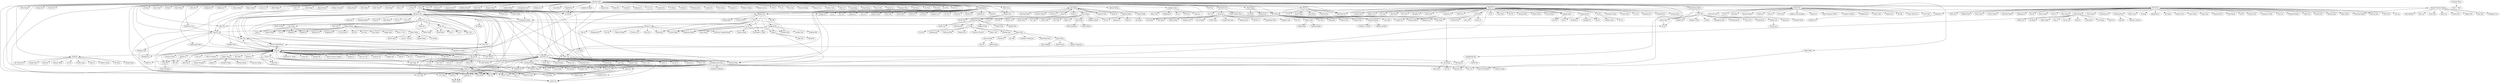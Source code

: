 strict digraph G{
"Enhong Chen" -> "Qi Liu"
"Enhong Chen" -> "Biao Xiang"
"Enhong Chen" -> "Fangshuang Tang"
"Enhong Chen" -> "Biao Chang"
"Enhong Chen" -> "Hengshu Zhu"
"Enhong Chen" -> "Chang Tan"
"Enhong Chen" -> "Chunni Dai"
"Enhong Chen" -> "Huanhuan Cao"
"Enhong Chen" -> "Jilei Tian"
"Enhong Chen" -> "Le Wu"
"Enhong Chen" -> "Tengfei Bao"
"Enhong Chen" -> "Lei Zhang"
"Enhong Chen" -> "Jie Yang"
"Enhong Chen" -> "Zaiyi Chen"
"Enhong Chen" -> "Qi Zhou"
"Enhong Chen" -> "Yijun Wang"
"Enhong Chen" -> "Zongda Wu"
"Enhong Chen" -> "Zhen Pan"
"Enhong Chen" -> "Tong Xu"
"Enhong Chen" -> "Haiping Ma"
"Enhong Chen" -> "Hongjie Lin"
"Enhong Chen" -> "Hongke Zhao"
"Enhong Chen" -> "Ruoyan Kong"
"Enhong Chen" -> "Xianyu Zeng"
"Enhong Chen" -> "Liyuan Liu"
"Enhong Chen" -> "Zhen Wangy"
"Enhong Chen" -> "Chu Guan"
"Enhong Chen" -> "Xinjiang Lu"
"Enhong Chen" -> "Xiaolin Li"
"Enhong Chen" -> "Xin Li"
"Enhong Chen" -> "Guandong Xu"
"Enhong Chen" -> "Lin Li"
"Enhong Chen" -> "Aiqing Huang"
"Enhong Chen" -> "Wenjun Ouyang"
"Enhong Chen" -> "Zheng Dong"
"Enhong Chen" -> "Zhen Wang"
"Enhong Chen" -> "Zefan Shen"
"Enhong Chen" -> "Yubo Wang"
"Enhong Chen" -> "Yitan Li"
"Enhong Chen" -> "Guangxiang Zeng"
"Enhong Chen" -> "Ji Chen"
"Enhong Chen" -> "Kuifei Yu"
"Enhong Chen" -> "Bo Li"
"Enhong Chen" -> "Dong Liu"
"Enhong Chen" -> "Lingyang Chu"
"Enhong Chen" -> "Zhefeng Wang"
"Enhong Chen" -> "Zijin Zhao"
"Enhong Chen" -> "Xiangyu Zhao"
"Enhong Chen" -> "Hao Zhong"
"Enhong Chen" -> "Guifeng Wang"
"Enhong Chen" -> "Guangming Guo"
"Enhong Chen" -> "Yingling Liu"
"Enhong Chen" -> "Defu Lian"
"Enhong Chen" -> "Yong Rui"
"Enhong Chen" -> "Cong Zhao"
"Enhong Chen" -> "Zhen Liao"
"Enhong Chen" -> "Yu Yang"
"Enhong Chen" -> "Shafqat Ali Shad"
"Enhong Chen" -> "Hao Wang"
"Enhong Chen" -> "Qiming Luo"
"Enhong Chen" -> "Xiang Wu"
"Enhong Chen" -> "Liang He"
"Enhong Chen" -> "Jingsong Lv"
"Enhong Chen" -> "Can Cao"
"Enhong Chen" -> "Guoping Hu"
"Enhong Chen" -> "Yi Zheng"
"Enhong Chen" -> "Guiling Li"
"Enhong Chen" -> "Baoxing Huai"
"Enhong Chen" -> "Junping Du"
"Enhong Chen" -> "Kun Zhang"
"Enhong Chen" -> "Guangyi Lv"
"Enhong Chen" -> "Zhenya Huang"
"Enhong Chen" -> "Mingyong Gao"
"Enhong Chen" -> "Si Wei"
"Enhong Chen" -> "Yu Su"
"Enhong Chen" -> "Bai Long"
"Enhong Chen" -> "Xiaowei Zhong"
"Enhong Chen" -> "Zhiyuan Liu"
"Enhong Chen" -> "Jianhui Chen"
"Enhong Chen" -> "Qing Cui"
"Enhong Chen" -> "Liang Jiang"
"Enhong Chen" -> "Tong Zhang"
"Enhong Chen" -> "Run-ze Wu"
"Enhong Chen" -> "Yuping Liu"
"Enhong Chen" -> "Zhigang Chen"
"Enhong Chen" -> "Xueying Li"
"Enhong Chen" -> "Lei Duan"
"Enhong Chen" -> "Wan Ng"
"Enhong Chen" -> "Kai Zheng"
"Enhong Chen" -> "Fan Ye"
"Xinjiang Lu" -> "Jingci Ming"
"Kai Zheng" -> "Hoyoung Jueng"
"Kai Zheng" -> "Jiajie Xu"
"Kai Zheng" -> "Haozhou Wang"
"Kai Zheng" -> "Guohui Li"
"Kai Zheng" -> "Shuo Shang"
"Kai Zheng" -> "Guohe Li"
"Defu Lian" -> "Yuyang Ye"
"Defu Lian" -> "Wenya Zhu"
"Defu Lian" -> "Zhenyu Zhang"
"Defu Lian" -> "Xianming Li"
"Defu Lian" -> "Richang Hong"
"Le Wu" -> "Minghui Qiu"
"Qi Liu" -> "Yefan Tao"
"Hengshu Zhu" -> "Huang Xu"
"Hengshu Zhu" -> "Zhiwen Yu"
"Hengshu Zhu" -> "Bin Guo"
"Hengshu Zhu" -> "Chen Zhu"
"Hengshu Zhu" -> "Bo Jin"
"Hengshu Zhu" -> "Li Guo"
"Hengshu Zhu" -> "Chao Zhang"
"Hengshu Zhu" -> "Huayu Li"
"Hengshu Zhu" -> "Chen Zhu"
"Hengshu Zhu" -> "Pengliang Ding"
"Hengshu Zhu" -> "Fang Xie"
"Hengshu Zhu" -> "Qing Wang"
"Hengshu Zhu" -> "Wei Hu"
"Hengshu Zhu" -> "Yuan Yao"
"Hengshu Zhu" -> "Yuan Zuo"
"Tong Xu" -> "Guannan Liu"
"Tong Xu" -> "Guoqing Chen"
"Zhen Liao" -> "Xiaohui Sun"
"Zhen Liao" -> "Ho-Jin Choi"
"Fangshuang Tang" -> "Yong Ge"
"Guoqing Chen" -> "Can Chen"
"Bo Jin" -> "Chao Che"
"Bo Jin" -> "Kuifei Yu"
"Bo Jin" -> "Yue Qu"
"Bo Jin" -> "Li Guo"
"Bo Jin" -> "Cuili Yao"
"Bo Jin" -> "Ruiyun Yu"
"Bo Jin" -> "Qiang Zhang"
"Yong Ge" -> "Chuan He"
"Minghui Qiu" -> "Qi Li"
"Minghui Qiu" -> "Shi Zhi"
"Minghui Qiu" -> "Qiming Diao"
"Minghui Qiu" -> "Chao-Yuan Wu"
"Minghui Qiu" -> "Wei Dong"
"Jiajie Xu" -> "Huiwen Liu"
"Jiajie Xu" -> "Kai Zheng"
"Jiajie Xu" -> "Lan Du"
"Jiajie Xu" -> "Xian Wu"
"Shuo Shang" -> "Jiajun Liu"
"Shuo Shang" -> "Kun Zhao"
"Shuo Shang" -> "Philipp Sommer"
"Shuo Shang" -> "Brano Kusy"
"Shuo Shang" -> "Lisi Chen"
"Shuo Shang" -> "Zhewei Wei"
"Bin Guo" -> "Zhitao Wang"
"Bin Guo" -> "Liang Wang"
"Bin Guo" -> "Tao Ku"
"Bin Guo" -> "Fei Yi"
"Bin Guo" -> "Miao Tian"
"Zhiwen Yu" -> "Zhu Wang"
"Zhiwen Yu" -> "Huilei He"
"Zhiwen Yu" -> "Jilei Tian"
"Zhiwen Yu" -> "Runhe Huang"
"Zhiwen Yu" -> "Daqing Zhang"
"Qi Li" -> "Hengtong Zhang"
"Qi Li" -> "Lu Su"
"Qi Li" -> "Yunlong Feng"
"Qi Li" -> "Chuishi Meng"
"Qi Li" -> "Yusheng Xie"
"Qi Li" -> "Christopher J. Quinn"
"Daqing Zhang" -> "Leye Wang"
"Daqing Zhang" -> "Dingqi Yang"
"Daqing Zhang" -> "Brian Y. Lim"
"Daqing Zhang" -> "Xiaojuan Ma"
"Daqing Zhang" -> "Tianben Wang"
"Daqing Zhang" -> "Tao Gu"
"Daqing Zhang" -> "Hongbo Ni"
"Daqing Zhang" -> "Jiangbo Jia"
"Daqing Zhang" -> "Jing Lv"
"Daqing Zhang" -> "Dingqi Yang"
"Daqing Zhang" -> "Bingqing Qu"
"Daqing Zhang" -> "Haoyi Xiong"
"Daqing Zhang" -> "J. Paul Gibson"
"Daqing Zhang" -> "Jie Zhu"
"Daqing Zhang" -> "Xiao Han"
"Daqing Zhang" -> "Tianben Wang"
"Raja Jurdak" -> "Kewei Zhang"
"Raja Jurdak" -> "Reza Arablouei"
"Haoyi Xiong" -> "Jinghe Zhang"
"Haoyi Xiong" -> "Yu Huang"
"Haoyi Xiong" -> "Kevin Leach"
"Haoyi Xiong" -> "Laura E. Barnes"
"Heng Ji" -> "Wenqi He"
"Heng Ji" -> "Meng Qu"
"Heng Ji" -> "Zeqiu Wu"
"Lu Su" -> "Zhaoran Wang"
"Lu Su" -> "Shiyu Wang"
"Enhong Chen" -> "Xiaohui Sun"
"Enhong Chen" -> "Xiaojun Quan"
"Enhong Chen" -> "Linpeng Tang"
"Enhong Chen" -> "Haocheng Wu"
"Xiaojun Quan" -> "Wenyu Dou"
"Xiaojun Quan" -> "Xingliang Ni"
"Xiaojun Quan" -> "Zhi Lu"
"Xiaojun Quan" -> "Bei Hua"
"Xiaojun Quan" -> "Gang Liu"
"Hongke Zhao" -> "Yong Ge"
"Le Wu" -> "Richang Hong"
"Qi Liu" -> "Yuyang Ye"
"Qi Liu" -> "Wenya Zhu"
"Qi Liu" -> "Tong Xu"
"Qi Liu" -> "Yuefan Deng"
"Qi Liu" -> "Hao Zhong"
"Hengshu Zhu" -> "Guannan Liu"
"Hengshu Zhu" -> "Meng Qu"
"Xiaohui Sun" -> "Dongyeop Kang"
"Xiaohui Sun" -> "Ho-Jin Choi"
"Linpeng Tang" -> "Kai Shu"
"Linpeng Tang" -> "Wan Li"
"Dongyeop Kang" -> "Woosang Lim"
"Dongyeop Kang" -> "U. Kang"
"Dongyeop Kang" -> "Donggyun Han"
"Dongyeop Kang" -> "Nahea Park"
"Dongyeop Kang" -> "Sangtae Kim"
"Dongyeop Kang" -> "Soobin Lee"
"Meng Qu" -> "Qiao Li"
"Meng Qu" -> "Weiwei Chen"
"Meng Qu" -> "Jingyuan Yang"
"Yong Ge" -> "Xindong Wu"
"Chen Zhu" -> "Spiros Papadimitriou"
"Guannan Liu" -> "Can Chen"
"Spiros Papadimitriou" -> "Yong Ge"
"U. Kang" -> "Francesco Silvestri"
"U. Kang" -> "Jihoon Choi"
"U. Kang" -> "Lee Sael"
"U. Kang" -> "Jinhong Jung"
"U. Kang" -> "Woojeong Jin"
"U. Kang" -> "Lee Sael"
"U. Kang" -> "Namyong Park"
"Enhong Chen" -> "Nicholas Jing Yuan"
"Enhong Chen" -> "Zhongmou Li"
"Enhong Chen" -> "Jiannan Wang"
"Enhong Chen" -> "Derek Hao Hu"
"Enhong Chen" -> "Richang Hong"
"Enhong Chen" -> "Fei Tian"
"Biao Xiang" -> "Lei Zhang"
"Chu Guan" -> "Jingci Ming"
"Nicholas Jing Yuan" -> "Zhenyu Zhang"
"Nicholas Jing Yuan" -> "Kieran McDonald"
"Nicholas Jing Yuan" -> "Lian Duan"
"Nicholas Jing Yuan" -> "Honghao Wei"
"Nicholas Jing Yuan" -> "Chuan Cao"
"Nicholas Jing Yuan" -> "Hao Fu"
"Nicholas Jing Yuan" -> "Yuan Zhong"
"Nicholas Jing Yuan" -> "Wen Zhong"
"Qi Liu" -> "Zongda Wu"
"Qi Liu" -> "Chen Zhu"
"Qi Liu" -> "Guangxiang Zeng"
"Hengshu Zhu" -> "Junming Liu"
"Derek Hao Hu" -> "Xian-Xing Zhang"
"Derek Hao Hu" -> "Hua Liu"
"Derek Hao Hu" -> "Yang Gao"
"Meng Qu" -> "Hao Zhong"
"Chen Zhu" -> "Yuan Zuo"
"Yang Gao" -> "Huihui Wang"
"Yang Gao" -> "Yinghuan Shi"
"Yang Gao" -> "Su-Qi Wang"
"Yang Gao" -> "Yu-Bin Yang"
"Yang Gao" -> "Guang-Peng Chen"
"Yang Gao" -> "Tingting Zhai"
"Yang Gao" -> "Wenbin Li"
"Yang Gao" -> "Shangdong Yang"
"Yang Gao" -> "Xingguo Chen"
"Junming Liu" -> "Leilei Sun"
"Guannan Liu" -> "Spiros Papadimitriou"
"Spiros Papadimitriou" -> "Ananthram Swami"
"Enhong Chen" -> "Chen Zhu"
"Enhong Chen" -> "Guangzhong Sun"
"Biao Xiang" -> "Tong Xu"
"Guangzhong Sun" -> "Xianming Li"
"Guangzhong Sun" -> "Xichen Wu"
"Guangzhong Sun" -> "Jianxun Lian"
"Qi Liu" -> "Lei Zhang"
"Qi Liu" -> "Hengshu Zhu"
"Dongyeop Kang" -> "Lee Sael"
"Tong Xu" -> "Yanjie Fu"
"Yanjie Fu" -> "Xiaolin Li"
"Yanjie Fu" -> "Xinjiang Lu"
"Yanjie Fu" -> "Qiao Li"
"Yanjie Fu" -> "Lian Duan"
"Yanjie Fu" -> "Can Chen"
"Yanjie Fu" -> "Yong Ge"
"Enhong Chen" -> "Minghui Qiu"
"Enhong Chen" -> "Yingzi Wang"
"Enhong Chen" -> "Haifang Li"
"Hengshu Zhu" -> "Jingyuan Yang"
"Minghui Qiu" -> "Fenglong Ma"
"Tengfei Bao" -> "Lei Zhang"
"Fenglong Ma" -> "Houping Xiao"
"Fenglong Ma" -> "Guangxu Xun"
"Fenglong Ma" -> "Vishrawas Gopalakrishnan"
"Fenglong Ma" -> "Heng Ji"
"Enhong Chen" -> "Yong Ge"
"Enhong Chen" -> "Fuzheng Zhang"
"Fuzheng Zhang" -> "Zhenyu Zhang"
"Fuzheng Zhang" -> "Honghao Wei"
"Fuzheng Zhang" -> "Chuan Cao"
"Fuzheng Zhang" -> "Hao Fu"
"Fuzheng Zhang" -> "Yuan Zhong"
"Fuzheng Zhang" -> "Wen Zhong"
"Fuzheng Zhang" -> "Jianxun Lian"
"Fuzheng Zhang" -> "Yingmin Zhou"
"Yong Ge" -> "Hasan Timucin Ozdemir"
"Yong Ge" -> "Jannite Yu"
"Yong Ge" -> "Kuo Chu Lee"
"Yong Ge" -> "Yong Rui"
"Yong Ge" -> "Danhuai Guo"
"Yong Ge" -> "Yingqiu Zhu"
"Yong Ge" -> "Wei Xu"
"Yong Ge" -> "Yuanchun Zhou"
"Yong Ge" -> "Zijun Yao"
"Yong Ge" -> "Yanchi Liu"
"Yong Ge" -> "Bo Jin"
"Yong Ge" -> "Li Guo"
"Yong Ge" -> "Chao Zhang"
"Yong Ge" -> "Bo Liu"
"Yong Ge" -> "Changxia Tao"
"Yong Ge" -> "Yuan Ge"
"Yong Ge" -> "Chuanren Liu"
"Yong Ge" -> "Wei Geng"
"Yong Ge" -> "Matt Perkins"
"Yong Ge" -> "Keli Xiao"
"Yong Ge" -> "Marco Gruteser"
"Yong Ge" -> "Min Ding"
"Yong Ge" -> "Siming Li"
"Yong Ge" -> "Ramendra K. Sahoo"
"Nicholas Jing Yuan" -> "Yanjie Fu"
"Nicholas Jing Yuan" -> "Yoshihide Sekimoto"
"Xiaolin Li" -> "Jingci Ming"
"Hengshu Zhu" -> "Hao Zhong"
"Haifang Li" -> "Nenghai Yu"
"Yuanchun Zhou" -> "Liang Wu"
"Yuanchun Zhou" -> "Bin Cao"
"Yanchi Liu" -> "Jing Yuan"
"Zijun Yao" -> "Bin Liu"
"Zijun Yao" -> "Yong Ge"
"Chuanren Liu" -> "Mingfei Teng"
"Chuanren Liu" -> "March Liao"
"Chuanren Liu" -> "Vivian Zhu"
"Chuanren Liu" -> "Kai Zhang"
"Chuanren Liu" -> "Bowen Du"
"Chuanren Liu" -> "Zhenshan Hou"
"Chuanren Liu" -> "Leilei Sun"
"Chuanren Liu" -> "Chonghui Guo"
"Chuanren Liu" -> "Yanming Xie"
"Chuanren Liu" -> "Yong Ge"
"Junming Liu" -> "Qiao Li"
"Junming Liu" -> "Weiwei Chen"
"Junming Liu" -> "Jingyuan Yang"
"Yong Rui" -> "Lin Qiu"
"Yong Rui" -> "Fuchen Long"
"Yong Rui" -> "Yehao Li"
"Yong Rui" -> "Yanhua Cheng"
"Yong Rui" -> "Xin Zhao"
"Yong Rui" -> "Yinting Wang"
"Yong Rui" -> "Ah Chung Tsoi"
"Yong Rui" -> "Shaojie Zhuo"
"Yong Rui" -> "Ping Tan"
"Yong Rui" -> "Kuiyuan Yang"
"Yanjie Fu" -> "Chu Guan"
"Kai Zhang" -> "Ting Chen"
"Enhong Chen" -> "Miao Zhang"
"Miao Zhang" -> "Zhifang Liao"
"Miao Zhang" -> "Ya Zhang"
"Qi Liu" -> "Keli Xiao"
"Enhong Chen" -> "Chuanren Liu"
"Enhong Chen" -> "Yong Ge"
"Chuanren Liu" -> "Hao Zhong"
"Chuanren Liu" -> "Xinjiang Lu"
"Chuanren Liu" -> "Jingyuan Yang"
"Chuanren Liu" -> "Wei Geng"
"Chuanren Liu" -> "Matt Perkins"
"Chuanren Liu" -> "Lian Duan"
"Chuanren Liu" -> "Yong Tang"
"Le Wu" -> "Nicholas Jing Yuan"
"Qi Liu" -> "Linpeng Tang"
"Nicholas Jing Yuan" -> "Songhua Xu"
"Zhiwen Yu" -> "Alvin Chin"
"Zhu Wang" -> "Tianben Wang"
"Zhu Wang" -> "Tao Gu"
"Zhu Wang" -> "Hongbo Ni"
"Zhu Wang" -> "Jiangbo Jia"
"Zhu Wang" -> "Jing Lv"
"Enhong Chen" -> "Wei Wu"
"Wei Wu" -> "Kai Zhang"
"Wei Wu" -> "Haocheng Wu"
"Wei Wu" -> "Yu Wu"
"Wei Wu" -> "Xiang Zhang"
"Wei Wu" -> "Fang Wang"
"Nicholas Jing Yuan" -> "Dan Luo"
"Hengshu Zhu" -> "Yanjie Fu"
"Yu Wu" -> "Chen Xing"
"Yanjie Fu" -> "Spiros Papadimitriou"
"Enhong Chen" -> "Ping Luo"
"Yong Ge" -> "Zhenyu Zhang"
"Yong Ge" -> "Qi Liu"
"Yong Ge" -> "Jing Yuan"
"Ping Luo" -> "Yading Yue"
"Ping Luo" -> "Xin Jin"
"Ping Luo" -> "Jia He"
"Ping Luo" -> "Kai Shu"
"Ping Luo" -> "Wan Li"
"Ping Luo" -> "Linpeng Tang"
"Ping Luo" -> "Wei Shen"
"Ping Luo" -> "Min Wang"
"Ping Luo" -> "Xu Pu"
"Ping Luo" -> "Yuhong Xiong"
"Ping Luo" -> "Yong Zhao"
"Ping Luo" -> "Fen Lin"
"Ping Luo" -> "Shicong Feng"
"Ping Luo" -> "Baoyao Zhou"
"Ping Luo" -> "Liwei Zheng"
"Ping Luo" -> "Dan Luo"
"Ping Luo" -> "Yuhong Xiong"
"Ping Luo" -> "Bingduan Lin"
"Ping Luo" -> "Shengwen Yang"
"Ping Luo" -> "Xukun Shen"
"Ping Luo" -> "Su Yan"
"Ping Luo" -> "Zhiqiang Liu"
"Ping Luo" -> "Yong Zhao"
"Ping Luo" -> "Zhongzhi Shi"
"Ping Luo" -> "Xiao Jiang"
"Ping Luo" -> "Yuhong Xiong"
"Ping Luo" -> "Guoxing Zhan"
"Ping Luo" -> "Ganbin Zhou"
"Ping Luo" -> "Rongyu Cao"
"Ping Luo" -> "Bo Chen"
"Ping Luo" -> "Jiaxi Tang"
"Ping Luo" -> "Rui Chen"
"Ping Luo" -> "Zhongjie Yu"
"Ping Luo" -> "Xudong Ma"
"Ping Luo" -> "Xiang Ao"
"Hengshu Zhu" -> "Spiros Papadimitriou"
"Wei Shen" -> "Yinan Liu"
"Wei Shen" -> "Chenwei Ran"
"Wei Shen" -> "Xuan Zhu"
"Jia He" -> "Guoping Long"
"Jia He" -> "Xin Yin"
"Guandong Xu" -> "Zongda Wu"
"Guandong Xu" -> "Rong Pan"
"Guandong Xu" -> "Zhiwen Hu"
"Guandong Xu" -> "Jianfeng Lu"
"Guandong Xu" -> "Liang Hu"
"Guandong Xu" -> "Wei Cao"
"Guandong Xu" -> "Zhiping Gu"
"Guandong Xu" -> "Nian Liu"
"Guandong Xu" -> "Lin Li"
"Guandong Xu" -> "Zhenglu Yang"
"Guandong Xu" -> "Xing Chen"
"Guandong Xu" -> "Huifan Xiao"
"Guandong Xu" -> "Yanhui Gu"
"Guandong Xu" -> "Jie Wang"
"Guandong Xu" -> "Songguo Liu"
"Guandong Xu" -> "Can Zhu"
"Xiang Ao" -> "Yingmin Zhou"
"Min Wang" -> "Fei Chen"
"Min Wang" -> "Gensheng Zhang"
"Min Wang" -> "Peng Jiang"
"Min Wang" -> "Huiman Hou"
"Min Wang" -> "Lijiang Chen"
"Min Wang" -> "Shimin Chen"
"Min Wang" -> "Conglei Yao"
"Zhiwen Yu" -> "Bin Guo"
"Zhiwen Yu" -> "Zhitao Wang"
"Zhiwen Yu" -> "Liang Wang"
"Zhiwen Yu" -> "Tao Ku"
"Zhiwen Yu" -> "Fei Yi"
"Zhiwen Yu" -> "Miao Tian"
"Weiwei Chen" -> "Leilei Sun"
"Gensheng Zhang" -> "Abolfazl Asudeh"
"Gensheng Zhang" -> "Gergely V. Zaruba"
"Shimin Chen" -> "Yanfeng Zhang"
"Shimin Chen" -> "Qiang Wang"
"Ping Luo" -> "Wenchao Yu"
"Zhen Liao" -> "Dongyeop Kang"
"Enhong Chen" -> "Feida Zhu"
"Enhong Chen" -> "Heung-Yeung Shum"
"Heung-Yeung Shum" -> "Furu Wei"
"Feida Zhu" -> "Swapna Gottipati"
"Feida Zhu" -> "Huiping Sun"
"Feida Zhu" -> "Zhong Chen"
"Feida Zhu" -> "Hanbo Dai"
"Feida Zhu" -> "Wei Xie"
"Feida Zhu" -> "Cindy Xinde Lin"
"Feida Zhu" -> "Chen Chen"
"Feida Zhu" -> "Xin Mu"
"Feida Zhu" -> "Jing Xiao"
"Feida Zhu" -> "Jianzong Wang"
"Feida Zhu" -> "Qiang Qu"
"Feida Zhu" -> "Xin Mu"
"Feida Zhu" -> "Juan Du"
"Feida Zhu" -> "Wei Gong"
"Feida Zhu" -> "Wei Dong"
"Feida Zhu" -> "Kwan Hui Lim"
"Feida Zhu" -> "Palakorn Achananuparp"
"Feida Zhu" -> "Adrian Vu"
"Feida Zhu" -> "Agus Trisnajaya Kwee"
"Hengshu Zhu" -> "Guangxiang Zeng"
"Kwan Hui Lim" -> "Xiaoting Wang"
"Furu Wei" -> "Yingjun Wu"
"Furu Wei" -> "Yajuan Duan"
"Furu Wei" -> "Ziqiang Cao"
"Furu Wei" -> "Chengyao Chen"
"Furu Wei" -> "Li Dong"
"Furu Wei" -> "Ke Xu"
"Furu Wei" -> "Xiangyang Zhou"
"Furu Wei" -> "Zhongyang Fu"
"Furu Wei" -> "Yichun Yin"
"Furu Wei" -> "Kaimeng Xu"
"Furu Wei" -> "Hong Sun"
"Ziqiang Cao" -> "Chuwei Luo"
"Jilei Tian" -> "Hengshu Zhu"
"Qi Liu" -> "Chuanren Liu"
"Qi Liu" -> "Richang Hong"
"Chuanren Liu" -> "Nicholas Jing Yuan"
"Chuanren Liu" -> "Yanjie Fu"
"Chuanren Liu" -> "Songhua Xu"
"Chuanren Liu" -> "Meng Qu"
"Yanjie Fu" -> "Weiwei Chen"
"Tong Xu" -> "Hao Zhong"
"Hengshu Zhu" -> "Hao Lin"
"Hao Lin" -> "Yuan Zuo"
"Hao Lin" -> "Fei Wang"
"Hao Lin" -> "Ke Xu"
"Qi Liu" -> "Yong Ge"
"Hengshu Zhu" -> "Richang Hong"
"Derek Hao Hu" -> "Hankz Hankui Zhuo"
"Hankz Hankui Zhuo" -> "Jie Gao"
"Meng Qu" -> "Bin Liu"
"Yang Gao" -> "Hao Wang"
"U. Kang" -> "Yongsub Lim"
"Qi Liu" -> "Defu Lian"
"Yingzi Wang" -> "Kieran McDonald"
"Defu Lian" -> "Zhiang Wu"
"Yong Ge" -> "Defu Lian"
"Yong Ge" -> "Chen Zhu"
"Yanchi Liu" -> "Zijun Yao"
"Yanchi Liu" -> "Songhua Xu"
"Yanchi Liu" -> "Lian Duan"
"Keli Xiao" -> "Yong Ge"
"Liang Wu" -> "Justin Sampson"
"Yanjie Fu" -> "Hao Zhong"
"Kai Zhang" -> "Chaoran Cheng"
"Kai Zhang" -> "Tan Yan"
"Yong Ge" -> "Zhongmou Li"
"Yong Ge" -> "Spiros Papadimitriou"
"Yu Yang" -> "Nicholas Jing Yuan"
"Yanjie Fu" -> "Jingyuan Yang"
"Yong Ge" -> "Yanjie Fu"
"Yong Ge" -> "Liang Wu"
"Yong Ge" -> "Qinbao Song"
"Le Wu" -> "Yong Ge"
"Qinbao Song" -> "Guangtao Wang"
"Qinbao Song" -> "Xueying Zhang"
"Qinbao Song" -> "Kaiyuan Zhang"
"Qinbao Song" -> "Xuejun Huangfu"
"Qinbao Song" -> "Jingjie Ni"
"Minghui Qiu" -> "Yaliang Li"
"Yaliang Li" -> "Chenwei Zhang"
"Yaliang Li" -> "Hengtong Zhang"
"Yaliang Li" -> "Vishrawas Gopalakrishnan"
"Yaliang Li" -> "Chaochun Liu"
"Yaliang Li" -> "Huan Sun"
"Yaliang Li" -> "Nan Du"
"Yaliang Li" -> "Hongliang Fei"
"Yaliang Li" -> "Hao Wu"
"Yaliang Li" -> "Chuishi Meng"
"Yaliang Li" -> "Yusheng Xie"
"Guangtao Wang" -> "Qinbao Song"
"Yong Ge" -> "Fuzheng Zhang"
"Yong Ge" -> "Jianhui Li"
"Yong Ge" -> "Guannan Liu"
"Qi Liu" -> "Minghui Qiu"
"Minghui Qiu" -> "Heng Ji"
"Enhong Chen" -> "Wei Chen"
"Heung-Yeung Shum" -> "Yajuan Duan"
"Ping Luo" -> "Changying Du"
"Ping Luo" -> "Conglei Yao"
"Wei Chen" -> "Sejeong Kwon"
"Wei Chen" -> "Kyomin Jung"
"Wei Chen" -> "Yajun Wang"
"Wei Chen" -> "Kyomin Jung"
"Wei Chen" -> "Wooram Heo"
"Wei Chen" -> "Yifei Yuan"
"Wei Chen" -> "Tian Lin"
"Wei Chen" -> "Zihan Tan"
"Wei Chen" -> "Mingfei Zhao"
"Wei Chen" -> "Xuren Zhou"
"Wei Chen" -> "Yuxiao Zhang"
"Wei Chen" -> "Xiaorong Wang"
"Wei Chen" -> "Bingyang Li"
"Wei Chen" -> "Kai Lei"
"Wei Chen" -> "Biwei Liang"
"Wei Chen" -> "Shun Li"
"Wei Chen" -> "Peng Zhang"
"Wei Chen" -> "Jialin Zhang"
"Wei Chen" -> "Suqi Cheng"
"Wei Chen" -> "Zhenming Liu"
"Wei Chen" -> "Xiaorui Sun"
"Wei Chen" -> "Qi Meng"
"Wei Chen" -> "Jingcheng Yu"
"Wei Chen" -> "Yue Wang"
"Wei Chen" -> "Shizhao Sun"
"Wei Chen" -> "Liwei Wang"
"Wei Chen" -> "Jugal Garg"
"Wei Chen" -> "Xiaoming Sun"
"Wei Chen" -> "Haifang Li"
"Wei Chen" -> "Ning Zhang"
"Wei Chen" -> "Di He"
"Wei Chen" -> "Zhenming Liu"
"Wei Chen" -> "Xiaoyan Zhu"
"Wei Chen" -> "Yajun Wang"
"Wei Chen" -> "Shang-Hua Teng"
"Wei Chen" -> "Yuan Lin"
"Wei Chen" -> "Zhongzhi Zhang"
"Wei Chen" -> "Shibo Tao"
"Yajuan Duan" -> "Ke Xu"
"Sejeong Kwon" -> "Jing Ma"
"Sejeong Kwon" -> "Bernard J. Jansen"
"Jialin Zhang" -> "Gang Zeng"
"Jialin Zhang" -> "Yuyi Wang"
"Jialin Zhang" -> "Juhua Pu"
"Jialin Zhang" -> "Xingwu Liu"
"Jialin Zhang" -> "Jia Zhang"
"Jialin Zhang" -> "Zheng Wang"
"Jialin Zhang" -> "Qian Li"
"Jialin Zhang" -> "Yanyan Lan"
"Jialin Zhang" -> "Qiang Li"
"Changying Du" -> "Changde Du"
"Changying Du" -> "Xin Jin"
"Changying Du" -> "Yucheng Li"
"Minghui Qiu" -> "Lu Su"
"Lu Su" -> "Hengtong Zhang"
"Lu Su" -> "Yunlong Feng"
"Lu Su" -> "Chuishi Meng"
"Lu Su" -> "Christopher J. Quinn"
"Chuanren Liu" -> "Bin Liu"
"Fenglong Ma" -> "Hengtong Zhang"
"Fenglong Ma" -> "Yunlong Feng"
"Fenglong Ma" -> "Christopher J. Quinn"
"Enhong Chen" -> "Min Wang"
"Min Wang" -> "Yuhong Xiong"
"Min Wang" -> "Bingduan Lin"
"Min Wang" -> "Xiao Jiang"
"Wei Wu" -> "Chen Xing"
"Wei Wu" -> "Wei-Ying Ma"
"Qi Liu" -> "Min Wang"
"Jianhui Li" -> "Bin Cao"
"Dongyeop Kang" -> "Kijung Shin"
"Kijung Shin" -> "Hwanjo Yu"
"Kijung Shin" -> "Jisu Kim"
"Kijung Shin" -> "Vaishnavh Nagarajan"
"Kijung Shin" -> "Naji Shajarisales"
"Yanjie Fu" -> "Bin Liu"
"Heung-Yeung Shum" -> "Haocheng Wu"
"Chonghui Guo" -> "Leilei Sun"
"Enhong Chen" -> "Vincent Wenchen Zheng"
"Vincent Wenchen Zheng" -> "Aditi Adhikari"
"Vincent Wenchen Zheng" -> "Miao Lin"
"Vincent Wenchen Zheng" -> "Yuan Fang"
"Vincent Wenchen Zheng" -> "Zemin Liu"
"Vincent Wenchen Zheng" -> "Fanwei Zhu"
"Vincent Wenchen Zheng" -> "Minghui Wu"
"Vincent Wenchen Zheng" -> "Jing Ying"
"Vincent Wenchen Zheng" -> "Shenghua Gao"
"Vincent Wenchen Zheng" -> "Xian-Xing Zhang"
"Jilei Tian" -> "Tong Xu"
"Jianhui Li" -> "Liang Wu"
"Fuzheng Zhang" -> "Xiang Ao"
"Junming Liu" -> "Xinjiang Lu"
"Hengshu Zhu" -> "Yong Ge"
"U. Kang" -> "Kijung Shin"
"Kijung Shin" -> "Bryan Hooi"
"Bryan Hooi" -> "Disha Makhija"
"Bryan Hooi" -> "Mohit Kumar"
"Bryan Hooi" -> "Tsubasa Takahashi"
"Shuo Shang" -> "Raja Jurdak"
"Enhong Chen" -> "Yanjie Fu"
"Kijung Shin" -> "Hyun Ah Song"
"Hyun Ah Song" -> "Xiao Fu"
"Hyun Ah Song" -> "Kejun Huang"
"Jiannan Wang" -> "Yudian Zheng"
"Yudian Zheng" -> "Xin Wang"
"Yanjie Fu" -> "Jingci Ming"
"Tong Xu" -> "Chen Zhu"
"Defu Lian" -> "Huayu Li"
"Yong Ge" -> "Nicholas Jing Yuan"
"Kai Zheng" -> "Bolong Zheng"
"Bolong Zheng" -> "Han Su"
"Bolong Zheng" -> "Yaguang Li"
"Bolong Zheng" -> "Tieke He"
"Junming Liu" -> "Chu Guan"
"Kai Zheng" -> "Han Su"
"Junming Liu" -> "Xiaolin Li"
"Huanhuan Cao" -> "Tong Xu"
"Junming Liu" -> "Hao Zhong"
"Ping Luo" -> "Gensheng Zhang"
"Kai Zheng" -> "Ling Jyh Chen"
"Kai Zheng" -> "Haoji Hu"
"Ling Jyh Chen" -> "Kai Zheng"
"Yanchi Liu" -> "Bin Liu"
"Wei Chen" -> "Xiaoming Sun"
"Wei Chen" -> "Xiaohui Bei"
"Prasenjit Mitra" -> "Luam C. Totti"
"Qi Liu" -> "Nicholas Jing Yuan"
"Min Wang" -> "Guangxiang Zeng"
"Jialin Zhang" -> "Qiang Zhang"
}
